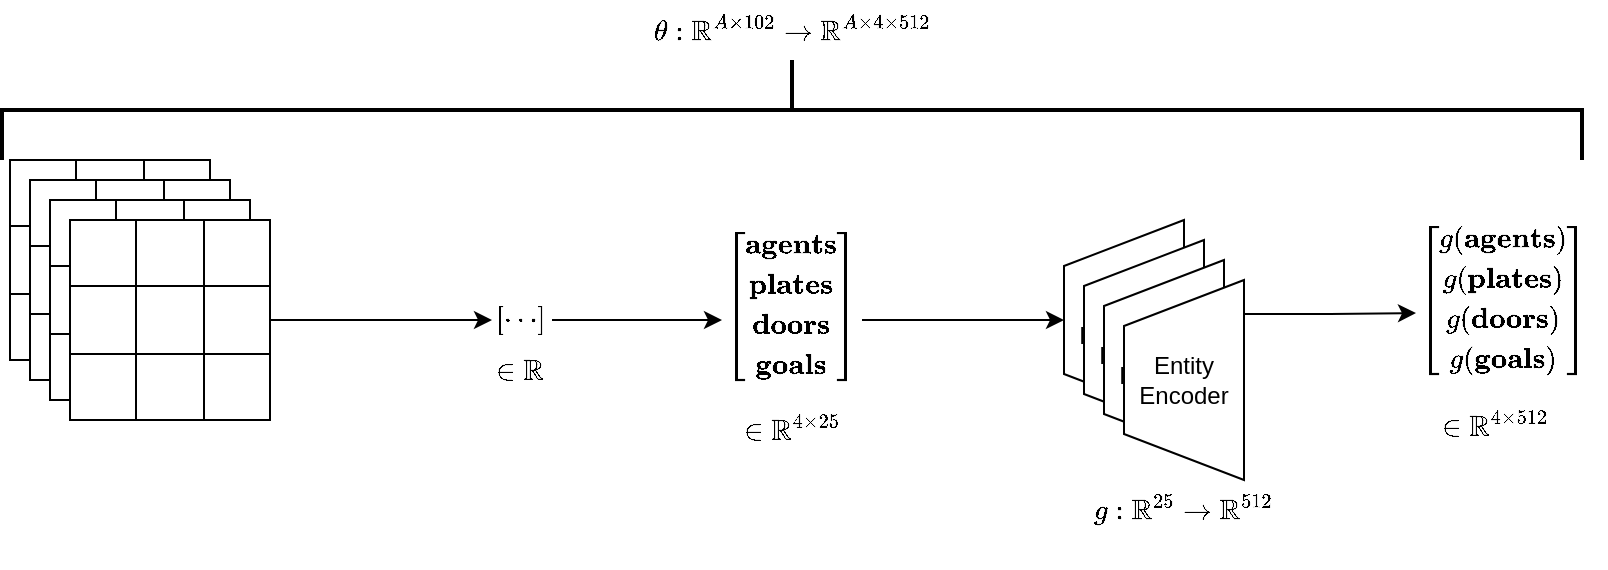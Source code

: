 <mxfile version="24.1.0" type="device">
  <diagram name="Page-1" id="xfDIbUuqRslQRPWimazf">
    <mxGraphModel dx="1434" dy="838" grid="1" gridSize="10" guides="1" tooltips="1" connect="1" arrows="1" fold="1" page="1" pageScale="1" pageWidth="827" pageHeight="1169" math="1" shadow="0">
      <root>
        <mxCell id="0" />
        <mxCell id="1" parent="0" />
        <mxCell id="GlhPZns2iECCwf8unu3B-3" style="edgeStyle=orthogonalEdgeStyle;rounded=0;orthogonalLoop=1;jettySize=auto;html=1;entryX=0;entryY=0.5;entryDx=0;entryDy=0;exitX=1;exitY=0.5;exitDx=0;exitDy=0;" parent="1" source="GlhPZns2iECCwf8unu3B-64" target="GlhPZns2iECCwf8unu3B-1" edge="1">
          <mxGeometry relative="1" as="geometry">
            <mxPoint x="290" y="270" as="sourcePoint" />
          </mxGeometry>
        </mxCell>
        <mxCell id="GlhPZns2iECCwf8unu3B-7" style="edgeStyle=orthogonalEdgeStyle;rounded=0;orthogonalLoop=1;jettySize=auto;html=1;entryX=0;entryY=0.5;entryDx=0;entryDy=0;" parent="1" source="GlhPZns2iECCwf8unu3B-1" target="GlhPZns2iECCwf8unu3B-4" edge="1">
          <mxGeometry relative="1" as="geometry" />
        </mxCell>
        <mxCell id="GlhPZns2iECCwf8unu3B-1" value="&lt;div style=&quot;&quot;&gt;$$\begin{bmatrix}\cdots\end{bmatrix}$$&lt;/div&gt;" style="text;html=1;align=left;verticalAlign=middle;whiteSpace=wrap;rounded=0;" parent="1" vertex="1">
          <mxGeometry x="370" y="243.75" width="30" height="52.5" as="geometry" />
        </mxCell>
        <mxCell id="GlhPZns2iECCwf8unu3B-2" value="$$\in \mathbb{R}$$" style="text;html=1;align=center;verticalAlign=middle;whiteSpace=wrap;rounded=0;" parent="1" vertex="1">
          <mxGeometry x="354" y="280" width="60" height="30" as="geometry" />
        </mxCell>
        <mxCell id="GlhPZns2iECCwf8unu3B-9" style="edgeStyle=orthogonalEdgeStyle;rounded=0;orthogonalLoop=1;jettySize=auto;html=1;entryX=0.5;entryY=0;entryDx=0;entryDy=0;" parent="1" source="GlhPZns2iECCwf8unu3B-4" target="GlhPZns2iECCwf8unu3B-10" edge="1">
          <mxGeometry relative="1" as="geometry">
            <mxPoint x="660" y="270" as="targetPoint" />
          </mxGeometry>
        </mxCell>
        <mxCell id="GlhPZns2iECCwf8unu3B-4" value="&lt;div style=&quot;&quot;&gt;$$\begin{bmatrix}&lt;br&gt;\textbf{agents} \\&lt;br&gt;\textbf{plates} \\&lt;br&gt;\textbf{doors} \\&lt;br&gt;\textbf{goals} \\&lt;br&gt;\end{bmatrix}$$&lt;br&gt;&lt;/div&gt;" style="text;html=1;align=left;verticalAlign=middle;whiteSpace=wrap;rounded=0;" parent="1" vertex="1">
          <mxGeometry x="485" y="228.44" width="70" height="83.12" as="geometry" />
        </mxCell>
        <mxCell id="GlhPZns2iECCwf8unu3B-6" value="&lt;font style=&quot;font-size: 12px;&quot;&gt;$$\in \mathbb{R}^{4 \times 25}$$&lt;/font&gt;" style="text;html=1;align=center;verticalAlign=middle;whiteSpace=wrap;rounded=0;" parent="1" vertex="1">
          <mxGeometry x="490" y="310" width="60" height="30" as="geometry" />
        </mxCell>
        <mxCell id="GlhPZns2iECCwf8unu3B-14" value="" style="group" parent="1" vertex="1" connectable="0">
          <mxGeometry x="656" y="220" width="90" height="130" as="geometry" />
        </mxCell>
        <mxCell id="GlhPZns2iECCwf8unu3B-10" value="Entity&lt;div&gt;Encoder&lt;/div&gt;" style="verticalLabelPosition=middle;verticalAlign=middle;html=1;shape=trapezoid;perimeter=trapezoidPerimeter;whiteSpace=wrap;size=0.23;arcSize=10;flipV=1;labelPosition=center;align=center;direction=north;" parent="GlhPZns2iECCwf8unu3B-14" vertex="1">
          <mxGeometry width="60" height="100" as="geometry" />
        </mxCell>
        <mxCell id="GlhPZns2iECCwf8unu3B-11" value="Entity&lt;div&gt;Encoder&lt;/div&gt;" style="verticalLabelPosition=middle;verticalAlign=middle;html=1;shape=trapezoid;perimeter=trapezoidPerimeter;whiteSpace=wrap;size=0.23;arcSize=10;flipV=1;labelPosition=center;align=center;direction=north;" parent="GlhPZns2iECCwf8unu3B-14" vertex="1">
          <mxGeometry x="10" y="10" width="60" height="100" as="geometry" />
        </mxCell>
        <mxCell id="GlhPZns2iECCwf8unu3B-12" value="Entity&lt;div&gt;Encoder&lt;/div&gt;" style="verticalLabelPosition=middle;verticalAlign=middle;html=1;shape=trapezoid;perimeter=trapezoidPerimeter;whiteSpace=wrap;size=0.23;arcSize=10;flipV=1;labelPosition=center;align=center;direction=north;" parent="GlhPZns2iECCwf8unu3B-14" vertex="1">
          <mxGeometry x="20" y="20" width="60" height="100" as="geometry" />
        </mxCell>
        <mxCell id="GlhPZns2iECCwf8unu3B-13" value="&lt;div&gt;Entity&lt;div&gt;Encoder&lt;/div&gt;&lt;/div&gt;" style="verticalLabelPosition=middle;verticalAlign=middle;html=1;shape=trapezoid;perimeter=trapezoidPerimeter;whiteSpace=wrap;size=0.23;arcSize=10;flipV=1;labelPosition=center;align=center;direction=north;" parent="GlhPZns2iECCwf8unu3B-14" vertex="1">
          <mxGeometry x="30" y="30" width="60" height="100" as="geometry" />
        </mxCell>
        <mxCell id="GlhPZns2iECCwf8unu3B-15" value="$$g: \mathbb{R}^{25} \rightarrow \mathbb{R}^{512}$$" style="text;html=1;align=center;verticalAlign=middle;whiteSpace=wrap;rounded=0;" parent="1" vertex="1">
          <mxGeometry x="686" y="350" width="60" height="30" as="geometry" />
        </mxCell>
        <mxCell id="GlhPZns2iECCwf8unu3B-16" value="&lt;div style=&quot;&quot;&gt;$$\begin{bmatrix}&lt;br&gt;g(\textbf{agents}) \\&lt;br&gt;g(\textbf{plates} )\\&lt;br&gt;g(\textbf{doors} )\\&lt;br&gt;g(\textbf{goals} )\\&lt;br&gt;\end{bmatrix}$$&lt;br&gt;&lt;/div&gt;" style="text;html=1;align=left;verticalAlign=middle;whiteSpace=wrap;rounded=0;" parent="1" vertex="1">
          <mxGeometry x="832" y="225" width="70" height="83.12" as="geometry" />
        </mxCell>
        <mxCell id="GlhPZns2iECCwf8unu3B-17" value="&lt;font style=&quot;font-size: 12px;&quot;&gt;$$\in \mathbb{R}^{4 \times 512}$$&lt;/font&gt;" style="text;html=1;align=center;verticalAlign=middle;whiteSpace=wrap;rounded=0;" parent="1" vertex="1">
          <mxGeometry x="842" y="308.12" width="60" height="30" as="geometry" />
        </mxCell>
        <mxCell id="GlhPZns2iECCwf8unu3B-19" style="edgeStyle=orthogonalEdgeStyle;rounded=0;orthogonalLoop=1;jettySize=auto;html=1;exitX=0.17;exitY=1.001;exitDx=0;exitDy=0;exitPerimeter=0;" parent="1" source="GlhPZns2iECCwf8unu3B-13" target="GlhPZns2iECCwf8unu3B-16" edge="1">
          <mxGeometry relative="1" as="geometry">
            <mxPoint x="820" y="275.056" as="targetPoint" />
          </mxGeometry>
        </mxCell>
        <mxCell id="GlhPZns2iECCwf8unu3B-72" value="" style="group" parent="1" vertex="1" connectable="0">
          <mxGeometry x="129" y="190" width="130" height="130" as="geometry" />
        </mxCell>
        <mxCell id="GlhPZns2iECCwf8unu3B-20" value="" style="shape=table;startSize=0;container=1;collapsible=0;childLayout=tableLayout;fontSize=16;" parent="GlhPZns2iECCwf8unu3B-72" vertex="1">
          <mxGeometry width="100" height="100" as="geometry" />
        </mxCell>
        <mxCell id="GlhPZns2iECCwf8unu3B-21" value="" style="shape=tableRow;horizontal=0;startSize=0;swimlaneHead=0;swimlaneBody=0;strokeColor=inherit;top=0;left=0;bottom=0;right=0;collapsible=0;dropTarget=0;fillColor=none;points=[[0,0.5],[1,0.5]];portConstraint=eastwest;fontSize=16;" parent="GlhPZns2iECCwf8unu3B-20" vertex="1">
          <mxGeometry width="100" height="33" as="geometry" />
        </mxCell>
        <mxCell id="GlhPZns2iECCwf8unu3B-22" value="" style="shape=partialRectangle;html=1;whiteSpace=wrap;connectable=0;strokeColor=inherit;overflow=hidden;fillColor=none;top=0;left=0;bottom=0;right=0;pointerEvents=1;fontSize=16;" parent="GlhPZns2iECCwf8unu3B-21" vertex="1">
          <mxGeometry width="33" height="33" as="geometry">
            <mxRectangle width="33" height="33" as="alternateBounds" />
          </mxGeometry>
        </mxCell>
        <mxCell id="GlhPZns2iECCwf8unu3B-23" value="" style="shape=partialRectangle;html=1;whiteSpace=wrap;connectable=0;strokeColor=inherit;overflow=hidden;fillColor=none;top=0;left=0;bottom=0;right=0;pointerEvents=1;fontSize=16;" parent="GlhPZns2iECCwf8unu3B-21" vertex="1">
          <mxGeometry x="33" width="34" height="33" as="geometry">
            <mxRectangle width="34" height="33" as="alternateBounds" />
          </mxGeometry>
        </mxCell>
        <mxCell id="GlhPZns2iECCwf8unu3B-24" value="" style="shape=partialRectangle;html=1;whiteSpace=wrap;connectable=0;strokeColor=inherit;overflow=hidden;fillColor=none;top=0;left=0;bottom=0;right=0;pointerEvents=1;fontSize=16;" parent="GlhPZns2iECCwf8unu3B-21" vertex="1">
          <mxGeometry x="67" width="33" height="33" as="geometry">
            <mxRectangle width="33" height="33" as="alternateBounds" />
          </mxGeometry>
        </mxCell>
        <mxCell id="GlhPZns2iECCwf8unu3B-25" value="" style="shape=tableRow;horizontal=0;startSize=0;swimlaneHead=0;swimlaneBody=0;strokeColor=inherit;top=0;left=0;bottom=0;right=0;collapsible=0;dropTarget=0;fillColor=none;points=[[0,0.5],[1,0.5]];portConstraint=eastwest;fontSize=16;" parent="GlhPZns2iECCwf8unu3B-20" vertex="1">
          <mxGeometry y="33" width="100" height="34" as="geometry" />
        </mxCell>
        <mxCell id="GlhPZns2iECCwf8unu3B-26" value="" style="shape=partialRectangle;html=1;whiteSpace=wrap;connectable=0;strokeColor=inherit;overflow=hidden;fillColor=none;top=0;left=0;bottom=0;right=0;pointerEvents=1;fontSize=16;" parent="GlhPZns2iECCwf8unu3B-25" vertex="1">
          <mxGeometry width="33" height="34" as="geometry">
            <mxRectangle width="33" height="34" as="alternateBounds" />
          </mxGeometry>
        </mxCell>
        <mxCell id="GlhPZns2iECCwf8unu3B-27" value="" style="shape=partialRectangle;html=1;whiteSpace=wrap;connectable=0;strokeColor=inherit;overflow=hidden;fillColor=none;top=0;left=0;bottom=0;right=0;pointerEvents=1;fontSize=16;" parent="GlhPZns2iECCwf8unu3B-25" vertex="1">
          <mxGeometry x="33" width="34" height="34" as="geometry">
            <mxRectangle width="34" height="34" as="alternateBounds" />
          </mxGeometry>
        </mxCell>
        <mxCell id="GlhPZns2iECCwf8unu3B-28" value="" style="shape=partialRectangle;html=1;whiteSpace=wrap;connectable=0;strokeColor=inherit;overflow=hidden;fillColor=none;top=0;left=0;bottom=0;right=0;pointerEvents=1;fontSize=16;" parent="GlhPZns2iECCwf8unu3B-25" vertex="1">
          <mxGeometry x="67" width="33" height="34" as="geometry">
            <mxRectangle width="33" height="34" as="alternateBounds" />
          </mxGeometry>
        </mxCell>
        <mxCell id="GlhPZns2iECCwf8unu3B-29" value="" style="shape=tableRow;horizontal=0;startSize=0;swimlaneHead=0;swimlaneBody=0;strokeColor=inherit;top=0;left=0;bottom=0;right=0;collapsible=0;dropTarget=0;fillColor=none;points=[[0,0.5],[1,0.5]];portConstraint=eastwest;fontSize=16;" parent="GlhPZns2iECCwf8unu3B-20" vertex="1">
          <mxGeometry y="67" width="100" height="33" as="geometry" />
        </mxCell>
        <mxCell id="GlhPZns2iECCwf8unu3B-30" value="" style="shape=partialRectangle;html=1;whiteSpace=wrap;connectable=0;strokeColor=inherit;overflow=hidden;fillColor=none;top=0;left=0;bottom=0;right=0;pointerEvents=1;fontSize=16;" parent="GlhPZns2iECCwf8unu3B-29" vertex="1">
          <mxGeometry width="33" height="33" as="geometry">
            <mxRectangle width="33" height="33" as="alternateBounds" />
          </mxGeometry>
        </mxCell>
        <mxCell id="GlhPZns2iECCwf8unu3B-31" value="" style="shape=partialRectangle;html=1;whiteSpace=wrap;connectable=0;strokeColor=inherit;overflow=hidden;fillColor=none;top=0;left=0;bottom=0;right=0;pointerEvents=1;fontSize=16;" parent="GlhPZns2iECCwf8unu3B-29" vertex="1">
          <mxGeometry x="33" width="34" height="33" as="geometry">
            <mxRectangle width="34" height="33" as="alternateBounds" />
          </mxGeometry>
        </mxCell>
        <mxCell id="GlhPZns2iECCwf8unu3B-32" value="" style="shape=partialRectangle;html=1;whiteSpace=wrap;connectable=0;strokeColor=inherit;overflow=hidden;fillColor=none;top=0;left=0;bottom=0;right=0;pointerEvents=1;fontSize=16;" parent="GlhPZns2iECCwf8unu3B-29" vertex="1">
          <mxGeometry x="67" width="33" height="33" as="geometry">
            <mxRectangle width="33" height="33" as="alternateBounds" />
          </mxGeometry>
        </mxCell>
        <mxCell id="GlhPZns2iECCwf8unu3B-33" value="" style="shape=table;startSize=0;container=1;collapsible=0;childLayout=tableLayout;fontSize=16;" parent="GlhPZns2iECCwf8unu3B-72" vertex="1">
          <mxGeometry x="10" y="10" width="100" height="100" as="geometry" />
        </mxCell>
        <mxCell id="GlhPZns2iECCwf8unu3B-34" value="" style="shape=tableRow;horizontal=0;startSize=0;swimlaneHead=0;swimlaneBody=0;strokeColor=inherit;top=0;left=0;bottom=0;right=0;collapsible=0;dropTarget=0;fillColor=none;points=[[0,0.5],[1,0.5]];portConstraint=eastwest;fontSize=16;" parent="GlhPZns2iECCwf8unu3B-33" vertex="1">
          <mxGeometry width="100" height="33" as="geometry" />
        </mxCell>
        <mxCell id="GlhPZns2iECCwf8unu3B-35" value="" style="shape=partialRectangle;html=1;whiteSpace=wrap;connectable=0;strokeColor=inherit;overflow=hidden;fillColor=none;top=0;left=0;bottom=0;right=0;pointerEvents=1;fontSize=16;" parent="GlhPZns2iECCwf8unu3B-34" vertex="1">
          <mxGeometry width="33" height="33" as="geometry">
            <mxRectangle width="33" height="33" as="alternateBounds" />
          </mxGeometry>
        </mxCell>
        <mxCell id="GlhPZns2iECCwf8unu3B-36" value="" style="shape=partialRectangle;html=1;whiteSpace=wrap;connectable=0;strokeColor=inherit;overflow=hidden;fillColor=none;top=0;left=0;bottom=0;right=0;pointerEvents=1;fontSize=16;" parent="GlhPZns2iECCwf8unu3B-34" vertex="1">
          <mxGeometry x="33" width="34" height="33" as="geometry">
            <mxRectangle width="34" height="33" as="alternateBounds" />
          </mxGeometry>
        </mxCell>
        <mxCell id="GlhPZns2iECCwf8unu3B-37" value="" style="shape=partialRectangle;html=1;whiteSpace=wrap;connectable=0;strokeColor=inherit;overflow=hidden;fillColor=none;top=0;left=0;bottom=0;right=0;pointerEvents=1;fontSize=16;" parent="GlhPZns2iECCwf8unu3B-34" vertex="1">
          <mxGeometry x="67" width="33" height="33" as="geometry">
            <mxRectangle width="33" height="33" as="alternateBounds" />
          </mxGeometry>
        </mxCell>
        <mxCell id="GlhPZns2iECCwf8unu3B-38" value="" style="shape=tableRow;horizontal=0;startSize=0;swimlaneHead=0;swimlaneBody=0;strokeColor=inherit;top=0;left=0;bottom=0;right=0;collapsible=0;dropTarget=0;fillColor=none;points=[[0,0.5],[1,0.5]];portConstraint=eastwest;fontSize=16;" parent="GlhPZns2iECCwf8unu3B-33" vertex="1">
          <mxGeometry y="33" width="100" height="34" as="geometry" />
        </mxCell>
        <mxCell id="GlhPZns2iECCwf8unu3B-39" value="" style="shape=partialRectangle;html=1;whiteSpace=wrap;connectable=0;strokeColor=inherit;overflow=hidden;fillColor=none;top=0;left=0;bottom=0;right=0;pointerEvents=1;fontSize=16;" parent="GlhPZns2iECCwf8unu3B-38" vertex="1">
          <mxGeometry width="33" height="34" as="geometry">
            <mxRectangle width="33" height="34" as="alternateBounds" />
          </mxGeometry>
        </mxCell>
        <mxCell id="GlhPZns2iECCwf8unu3B-40" value="" style="shape=partialRectangle;html=1;whiteSpace=wrap;connectable=0;strokeColor=inherit;overflow=hidden;fillColor=none;top=0;left=0;bottom=0;right=0;pointerEvents=1;fontSize=16;" parent="GlhPZns2iECCwf8unu3B-38" vertex="1">
          <mxGeometry x="33" width="34" height="34" as="geometry">
            <mxRectangle width="34" height="34" as="alternateBounds" />
          </mxGeometry>
        </mxCell>
        <mxCell id="GlhPZns2iECCwf8unu3B-41" value="" style="shape=partialRectangle;html=1;whiteSpace=wrap;connectable=0;strokeColor=inherit;overflow=hidden;fillColor=none;top=0;left=0;bottom=0;right=0;pointerEvents=1;fontSize=16;" parent="GlhPZns2iECCwf8unu3B-38" vertex="1">
          <mxGeometry x="67" width="33" height="34" as="geometry">
            <mxRectangle width="33" height="34" as="alternateBounds" />
          </mxGeometry>
        </mxCell>
        <mxCell id="GlhPZns2iECCwf8unu3B-42" value="" style="shape=tableRow;horizontal=0;startSize=0;swimlaneHead=0;swimlaneBody=0;strokeColor=inherit;top=0;left=0;bottom=0;right=0;collapsible=0;dropTarget=0;fillColor=none;points=[[0,0.5],[1,0.5]];portConstraint=eastwest;fontSize=16;" parent="GlhPZns2iECCwf8unu3B-33" vertex="1">
          <mxGeometry y="67" width="100" height="33" as="geometry" />
        </mxCell>
        <mxCell id="GlhPZns2iECCwf8unu3B-43" value="" style="shape=partialRectangle;html=1;whiteSpace=wrap;connectable=0;strokeColor=inherit;overflow=hidden;fillColor=none;top=0;left=0;bottom=0;right=0;pointerEvents=1;fontSize=16;" parent="GlhPZns2iECCwf8unu3B-42" vertex="1">
          <mxGeometry width="33" height="33" as="geometry">
            <mxRectangle width="33" height="33" as="alternateBounds" />
          </mxGeometry>
        </mxCell>
        <mxCell id="GlhPZns2iECCwf8unu3B-44" value="" style="shape=partialRectangle;html=1;whiteSpace=wrap;connectable=0;strokeColor=inherit;overflow=hidden;fillColor=none;top=0;left=0;bottom=0;right=0;pointerEvents=1;fontSize=16;" parent="GlhPZns2iECCwf8unu3B-42" vertex="1">
          <mxGeometry x="33" width="34" height="33" as="geometry">
            <mxRectangle width="34" height="33" as="alternateBounds" />
          </mxGeometry>
        </mxCell>
        <mxCell id="GlhPZns2iECCwf8unu3B-45" value="" style="shape=partialRectangle;html=1;whiteSpace=wrap;connectable=0;strokeColor=inherit;overflow=hidden;fillColor=none;top=0;left=0;bottom=0;right=0;pointerEvents=1;fontSize=16;" parent="GlhPZns2iECCwf8unu3B-42" vertex="1">
          <mxGeometry x="67" width="33" height="33" as="geometry">
            <mxRectangle width="33" height="33" as="alternateBounds" />
          </mxGeometry>
        </mxCell>
        <mxCell id="GlhPZns2iECCwf8unu3B-46" value="" style="shape=table;startSize=0;container=1;collapsible=0;childLayout=tableLayout;fontSize=16;" parent="GlhPZns2iECCwf8unu3B-72" vertex="1">
          <mxGeometry x="20" y="20" width="100" height="100" as="geometry" />
        </mxCell>
        <mxCell id="GlhPZns2iECCwf8unu3B-47" value="" style="shape=tableRow;horizontal=0;startSize=0;swimlaneHead=0;swimlaneBody=0;strokeColor=inherit;top=0;left=0;bottom=0;right=0;collapsible=0;dropTarget=0;fillColor=none;points=[[0,0.5],[1,0.5]];portConstraint=eastwest;fontSize=16;" parent="GlhPZns2iECCwf8unu3B-46" vertex="1">
          <mxGeometry width="100" height="33" as="geometry" />
        </mxCell>
        <mxCell id="GlhPZns2iECCwf8unu3B-48" value="" style="shape=partialRectangle;html=1;whiteSpace=wrap;connectable=0;strokeColor=inherit;overflow=hidden;fillColor=none;top=0;left=0;bottom=0;right=0;pointerEvents=1;fontSize=16;" parent="GlhPZns2iECCwf8unu3B-47" vertex="1">
          <mxGeometry width="33" height="33" as="geometry">
            <mxRectangle width="33" height="33" as="alternateBounds" />
          </mxGeometry>
        </mxCell>
        <mxCell id="GlhPZns2iECCwf8unu3B-49" value="" style="shape=partialRectangle;html=1;whiteSpace=wrap;connectable=0;strokeColor=inherit;overflow=hidden;fillColor=none;top=0;left=0;bottom=0;right=0;pointerEvents=1;fontSize=16;" parent="GlhPZns2iECCwf8unu3B-47" vertex="1">
          <mxGeometry x="33" width="34" height="33" as="geometry">
            <mxRectangle width="34" height="33" as="alternateBounds" />
          </mxGeometry>
        </mxCell>
        <mxCell id="GlhPZns2iECCwf8unu3B-50" value="" style="shape=partialRectangle;html=1;whiteSpace=wrap;connectable=0;strokeColor=inherit;overflow=hidden;fillColor=none;top=0;left=0;bottom=0;right=0;pointerEvents=1;fontSize=16;" parent="GlhPZns2iECCwf8unu3B-47" vertex="1">
          <mxGeometry x="67" width="33" height="33" as="geometry">
            <mxRectangle width="33" height="33" as="alternateBounds" />
          </mxGeometry>
        </mxCell>
        <mxCell id="GlhPZns2iECCwf8unu3B-51" value="" style="shape=tableRow;horizontal=0;startSize=0;swimlaneHead=0;swimlaneBody=0;strokeColor=inherit;top=0;left=0;bottom=0;right=0;collapsible=0;dropTarget=0;fillColor=none;points=[[0,0.5],[1,0.5]];portConstraint=eastwest;fontSize=16;" parent="GlhPZns2iECCwf8unu3B-46" vertex="1">
          <mxGeometry y="33" width="100" height="34" as="geometry" />
        </mxCell>
        <mxCell id="GlhPZns2iECCwf8unu3B-52" value="" style="shape=partialRectangle;html=1;whiteSpace=wrap;connectable=0;strokeColor=inherit;overflow=hidden;fillColor=none;top=0;left=0;bottom=0;right=0;pointerEvents=1;fontSize=16;" parent="GlhPZns2iECCwf8unu3B-51" vertex="1">
          <mxGeometry width="33" height="34" as="geometry">
            <mxRectangle width="33" height="34" as="alternateBounds" />
          </mxGeometry>
        </mxCell>
        <mxCell id="GlhPZns2iECCwf8unu3B-53" value="" style="shape=partialRectangle;html=1;whiteSpace=wrap;connectable=0;strokeColor=inherit;overflow=hidden;fillColor=none;top=0;left=0;bottom=0;right=0;pointerEvents=1;fontSize=16;" parent="GlhPZns2iECCwf8unu3B-51" vertex="1">
          <mxGeometry x="33" width="34" height="34" as="geometry">
            <mxRectangle width="34" height="34" as="alternateBounds" />
          </mxGeometry>
        </mxCell>
        <mxCell id="GlhPZns2iECCwf8unu3B-54" value="" style="shape=partialRectangle;html=1;whiteSpace=wrap;connectable=0;strokeColor=inherit;overflow=hidden;fillColor=none;top=0;left=0;bottom=0;right=0;pointerEvents=1;fontSize=16;" parent="GlhPZns2iECCwf8unu3B-51" vertex="1">
          <mxGeometry x="67" width="33" height="34" as="geometry">
            <mxRectangle width="33" height="34" as="alternateBounds" />
          </mxGeometry>
        </mxCell>
        <mxCell id="GlhPZns2iECCwf8unu3B-55" value="" style="shape=tableRow;horizontal=0;startSize=0;swimlaneHead=0;swimlaneBody=0;strokeColor=inherit;top=0;left=0;bottom=0;right=0;collapsible=0;dropTarget=0;fillColor=none;points=[[0,0.5],[1,0.5]];portConstraint=eastwest;fontSize=16;" parent="GlhPZns2iECCwf8unu3B-46" vertex="1">
          <mxGeometry y="67" width="100" height="33" as="geometry" />
        </mxCell>
        <mxCell id="GlhPZns2iECCwf8unu3B-56" value="" style="shape=partialRectangle;html=1;whiteSpace=wrap;connectable=0;strokeColor=inherit;overflow=hidden;fillColor=none;top=0;left=0;bottom=0;right=0;pointerEvents=1;fontSize=16;" parent="GlhPZns2iECCwf8unu3B-55" vertex="1">
          <mxGeometry width="33" height="33" as="geometry">
            <mxRectangle width="33" height="33" as="alternateBounds" />
          </mxGeometry>
        </mxCell>
        <mxCell id="GlhPZns2iECCwf8unu3B-57" value="" style="shape=partialRectangle;html=1;whiteSpace=wrap;connectable=0;strokeColor=inherit;overflow=hidden;fillColor=none;top=0;left=0;bottom=0;right=0;pointerEvents=1;fontSize=16;" parent="GlhPZns2iECCwf8unu3B-55" vertex="1">
          <mxGeometry x="33" width="34" height="33" as="geometry">
            <mxRectangle width="34" height="33" as="alternateBounds" />
          </mxGeometry>
        </mxCell>
        <mxCell id="GlhPZns2iECCwf8unu3B-58" value="" style="shape=partialRectangle;html=1;whiteSpace=wrap;connectable=0;strokeColor=inherit;overflow=hidden;fillColor=none;top=0;left=0;bottom=0;right=0;pointerEvents=1;fontSize=16;" parent="GlhPZns2iECCwf8unu3B-55" vertex="1">
          <mxGeometry x="67" width="33" height="33" as="geometry">
            <mxRectangle width="33" height="33" as="alternateBounds" />
          </mxGeometry>
        </mxCell>
        <mxCell id="GlhPZns2iECCwf8unu3B-59" value="" style="shape=table;startSize=0;container=1;collapsible=0;childLayout=tableLayout;fontSize=16;" parent="GlhPZns2iECCwf8unu3B-72" vertex="1">
          <mxGeometry x="30" y="30" width="100" height="100" as="geometry" />
        </mxCell>
        <mxCell id="GlhPZns2iECCwf8unu3B-60" value="" style="shape=tableRow;horizontal=0;startSize=0;swimlaneHead=0;swimlaneBody=0;strokeColor=inherit;top=0;left=0;bottom=0;right=0;collapsible=0;dropTarget=0;fillColor=none;points=[[0,0.5],[1,0.5]];portConstraint=eastwest;fontSize=16;" parent="GlhPZns2iECCwf8unu3B-59" vertex="1">
          <mxGeometry width="100" height="33" as="geometry" />
        </mxCell>
        <mxCell id="GlhPZns2iECCwf8unu3B-61" value="" style="shape=partialRectangle;html=1;whiteSpace=wrap;connectable=0;strokeColor=inherit;overflow=hidden;fillColor=none;top=0;left=0;bottom=0;right=0;pointerEvents=1;fontSize=16;" parent="GlhPZns2iECCwf8unu3B-60" vertex="1">
          <mxGeometry width="33" height="33" as="geometry">
            <mxRectangle width="33" height="33" as="alternateBounds" />
          </mxGeometry>
        </mxCell>
        <mxCell id="GlhPZns2iECCwf8unu3B-62" value="" style="shape=partialRectangle;html=1;whiteSpace=wrap;connectable=0;strokeColor=inherit;overflow=hidden;fillColor=none;top=0;left=0;bottom=0;right=0;pointerEvents=1;fontSize=16;" parent="GlhPZns2iECCwf8unu3B-60" vertex="1">
          <mxGeometry x="33" width="34" height="33" as="geometry">
            <mxRectangle width="34" height="33" as="alternateBounds" />
          </mxGeometry>
        </mxCell>
        <mxCell id="GlhPZns2iECCwf8unu3B-63" value="" style="shape=partialRectangle;html=1;whiteSpace=wrap;connectable=0;strokeColor=inherit;overflow=hidden;fillColor=none;top=0;left=0;bottom=0;right=0;pointerEvents=1;fontSize=16;" parent="GlhPZns2iECCwf8unu3B-60" vertex="1">
          <mxGeometry x="67" width="33" height="33" as="geometry">
            <mxRectangle width="33" height="33" as="alternateBounds" />
          </mxGeometry>
        </mxCell>
        <mxCell id="GlhPZns2iECCwf8unu3B-64" value="" style="shape=tableRow;horizontal=0;startSize=0;swimlaneHead=0;swimlaneBody=0;strokeColor=inherit;top=0;left=0;bottom=0;right=0;collapsible=0;dropTarget=0;fillColor=none;points=[[0,0.5],[1,0.5]];portConstraint=eastwest;fontSize=16;" parent="GlhPZns2iECCwf8unu3B-59" vertex="1">
          <mxGeometry y="33" width="100" height="34" as="geometry" />
        </mxCell>
        <mxCell id="GlhPZns2iECCwf8unu3B-65" value="" style="shape=partialRectangle;html=1;whiteSpace=wrap;connectable=0;strokeColor=inherit;overflow=hidden;fillColor=none;top=0;left=0;bottom=0;right=0;pointerEvents=1;fontSize=16;" parent="GlhPZns2iECCwf8unu3B-64" vertex="1">
          <mxGeometry width="33" height="34" as="geometry">
            <mxRectangle width="33" height="34" as="alternateBounds" />
          </mxGeometry>
        </mxCell>
        <mxCell id="GlhPZns2iECCwf8unu3B-66" value="" style="shape=partialRectangle;html=1;whiteSpace=wrap;connectable=0;strokeColor=inherit;overflow=hidden;fillColor=none;top=0;left=0;bottom=0;right=0;pointerEvents=1;fontSize=16;" parent="GlhPZns2iECCwf8unu3B-64" vertex="1">
          <mxGeometry x="33" width="34" height="34" as="geometry">
            <mxRectangle width="34" height="34" as="alternateBounds" />
          </mxGeometry>
        </mxCell>
        <mxCell id="GlhPZns2iECCwf8unu3B-67" value="" style="shape=partialRectangle;html=1;whiteSpace=wrap;connectable=0;strokeColor=inherit;overflow=hidden;fillColor=none;top=0;left=0;bottom=0;right=0;pointerEvents=1;fontSize=16;" parent="GlhPZns2iECCwf8unu3B-64" vertex="1">
          <mxGeometry x="67" width="33" height="34" as="geometry">
            <mxRectangle width="33" height="34" as="alternateBounds" />
          </mxGeometry>
        </mxCell>
        <mxCell id="GlhPZns2iECCwf8unu3B-68" value="" style="shape=tableRow;horizontal=0;startSize=0;swimlaneHead=0;swimlaneBody=0;strokeColor=inherit;top=0;left=0;bottom=0;right=0;collapsible=0;dropTarget=0;fillColor=none;points=[[0,0.5],[1,0.5]];portConstraint=eastwest;fontSize=16;" parent="GlhPZns2iECCwf8unu3B-59" vertex="1">
          <mxGeometry y="67" width="100" height="33" as="geometry" />
        </mxCell>
        <mxCell id="GlhPZns2iECCwf8unu3B-69" value="" style="shape=partialRectangle;html=1;whiteSpace=wrap;connectable=0;strokeColor=inherit;overflow=hidden;fillColor=none;top=0;left=0;bottom=0;right=0;pointerEvents=1;fontSize=16;" parent="GlhPZns2iECCwf8unu3B-68" vertex="1">
          <mxGeometry width="33" height="33" as="geometry">
            <mxRectangle width="33" height="33" as="alternateBounds" />
          </mxGeometry>
        </mxCell>
        <mxCell id="GlhPZns2iECCwf8unu3B-70" value="" style="shape=partialRectangle;html=1;whiteSpace=wrap;connectable=0;strokeColor=inherit;overflow=hidden;fillColor=none;top=0;left=0;bottom=0;right=0;pointerEvents=1;fontSize=16;" parent="GlhPZns2iECCwf8unu3B-68" vertex="1">
          <mxGeometry x="33" width="34" height="33" as="geometry">
            <mxRectangle width="34" height="33" as="alternateBounds" />
          </mxGeometry>
        </mxCell>
        <mxCell id="GlhPZns2iECCwf8unu3B-71" value="" style="shape=partialRectangle;html=1;whiteSpace=wrap;connectable=0;strokeColor=inherit;overflow=hidden;fillColor=none;top=0;left=0;bottom=0;right=0;pointerEvents=1;fontSize=16;" parent="GlhPZns2iECCwf8unu3B-68" vertex="1">
          <mxGeometry x="67" width="33" height="33" as="geometry">
            <mxRectangle width="33" height="33" as="alternateBounds" />
          </mxGeometry>
        </mxCell>
        <mxCell id="MiYkFV4sO_21wEcuxMLj-1" value="" style="strokeWidth=2;html=1;shape=mxgraph.flowchart.annotation_2;align=left;labelPosition=right;pointerEvents=1;rotation=90;" vertex="1" parent="1">
          <mxGeometry x="495" y="-230" width="50" height="790" as="geometry" />
        </mxCell>
        <mxCell id="MiYkFV4sO_21wEcuxMLj-2" value="$$\theta : \mathbb{R}^{A \times 102} \rightarrow \mathbb{R}^{A \times 4 \times 512} $$" style="text;html=1;align=center;verticalAlign=middle;whiteSpace=wrap;rounded=0;" vertex="1" parent="1">
          <mxGeometry x="390" y="110" width="260" height="30" as="geometry" />
        </mxCell>
      </root>
    </mxGraphModel>
  </diagram>
</mxfile>
